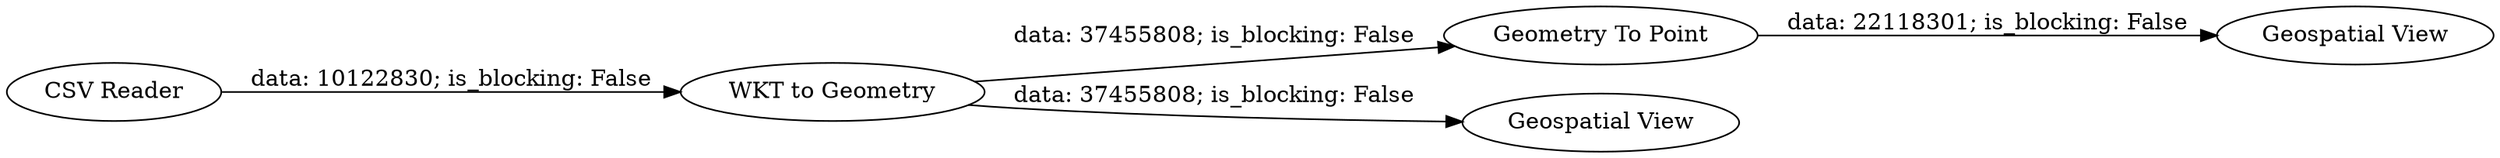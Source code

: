 digraph {
	"1732091106363122229_4" [label="Geometry To Point"]
	"1732091106363122229_6" [label="Geospatial View"]
	"1732091106363122229_3" [label="WKT to Geometry"]
	"1732091106363122229_7" [label="Geospatial View"]
	"1732091106363122229_2" [label="CSV Reader"]
	"1732091106363122229_2" -> "1732091106363122229_3" [label="data: 10122830; is_blocking: False"]
	"1732091106363122229_3" -> "1732091106363122229_7" [label="data: 37455808; is_blocking: False"]
	"1732091106363122229_4" -> "1732091106363122229_6" [label="data: 22118301; is_blocking: False"]
	"1732091106363122229_3" -> "1732091106363122229_4" [label="data: 37455808; is_blocking: False"]
	rankdir=LR
}
